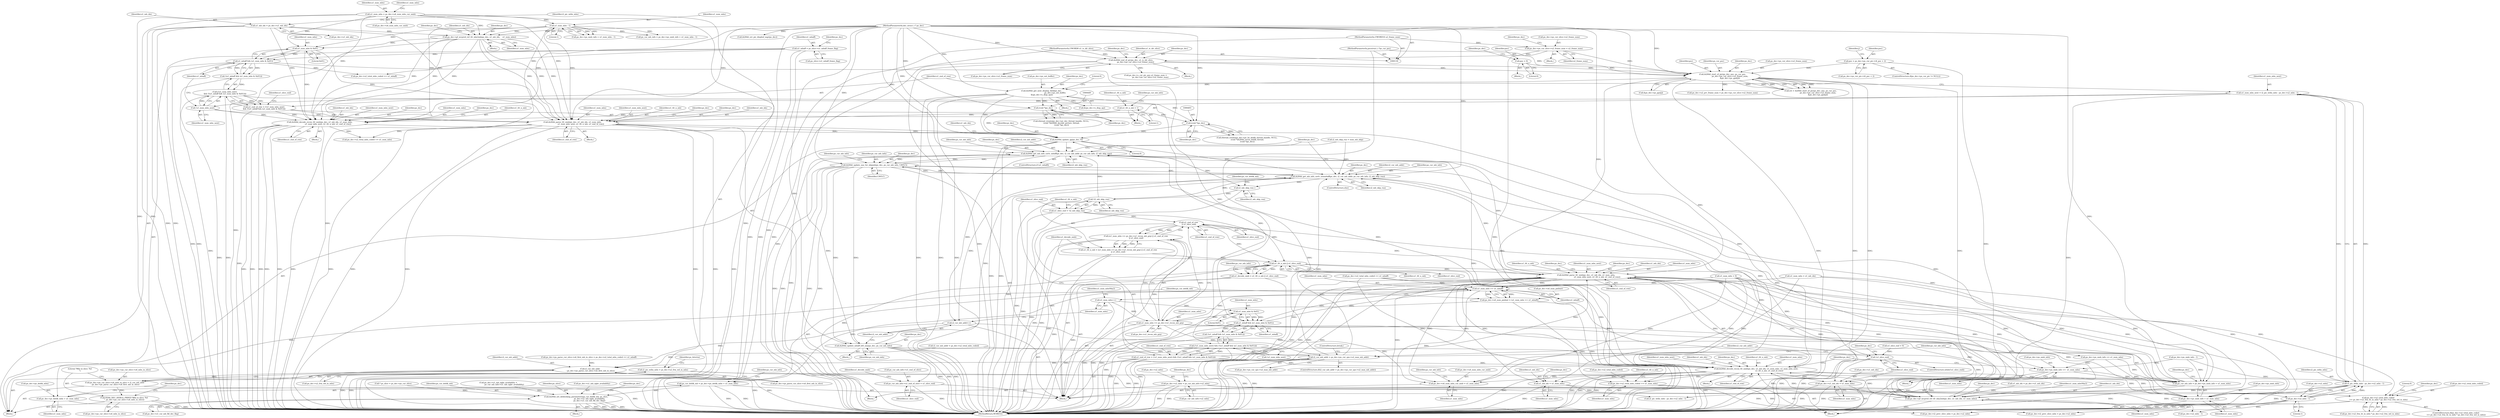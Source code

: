 digraph "0_Android_e629194c62a9a129ce378e08cb1059a8a53f1795_0@API" {
"1000966" [label="(Call,ih264d_update_qp(ps_dec, 0))"];
"1000681" [label="(Call,ih264d_decode_recon_tfr_nmb(ps_dec, u1_mb_idx, u1_num_mbs,\n                            u1_num_mbs_next, u1_tfr_n_mb, u1_end_of_row))"];
"1000620" [label="(Call,ps_dec->pf_mvpred_ref_tfr_nby2mb(ps_dec, u1_mb_idx,    u1_num_mbs))"];
"1000131" [label="(MethodParameterIn,dec_struct_t * ps_dec)"];
"1000142" [label="(Call,u1_mb_idx = ps_dec->u1_mb_idx)"];
"1000523" [label="(Call,u1_num_mbs = ps_dec->u4_num_mbs_cur_nmb)"];
"1000537" [label="(Call,u1_num_mbs - 1)"];
"1000648" [label="(Call,u1_num_mbs & 0x01)"];
"1000643" [label="(Call,!u1_num_mbs_next)"];
"1000631" [label="(Call,u1_num_mbs_next = i2_pic_wdin_mbs - ps_dec->u2_mbx - 1)"];
"1000633" [label="(Call,i2_pic_wdin_mbs - ps_dec->u2_mbx - 1)"];
"1000151" [label="(Call,i2_pic_wdin_mbs = ps_dec->u2_frm_wd_in_mbs)"];
"1000635" [label="(Call,ps_dec->u2_mbx - 1)"];
"1000574" [label="(Call,ps_dec->u2_mbx = ps_cur_mb_info->u2_mbx)"];
"1000654" [label="(Call,u1_tfr_n_mb = 1)"];
"1000640" [label="(Call,u1_end_of_row = (!u1_num_mbs_next)\n && (!(u1_mbaff && (u1_num_mbs & 0x01))))"];
"1000642" [label="(Call,(!u1_num_mbs_next)\n && (!(u1_mbaff && (u1_num_mbs & 0x01))))"];
"1000645" [label="(Call,!(u1_mbaff && (u1_num_mbs & 0x01)))"];
"1000646" [label="(Call,u1_mbaff && (u1_num_mbs & 0x01))"];
"1000190" [label="(Call,u1_mbaff = ps_slice->u1_mbaff_frame_flag)"];
"1000393" [label="(Call,ih264d_get_next_display_field(ps_dec,\n                                              ps_dec->ps_out_buffer,\n &(ps_dec->s_disp_op)))"];
"1000354" [label="(Call,ih264d_start_of_pic(ps_dec, poc, ps_cur_poc,\n                         ps_dec->ps_cur_slice->u2_frame_num,\n                         &ps_dec->ps_pps[j]))"];
"1000228" [label="(Call,ih264d_end_of_pic(ps_dec, u1_is_idr_slice,\n                ps_dec->ps_cur_slice->u2_frame_num))"];
"1000133" [label="(MethodParameterIn,UWORD8 u1_is_idr_slice)"];
"1000215" [label="(Call,ps_dec->ps_cur_slice->u2_frame_num = u2_frame_num)"];
"1000134" [label="(MethodParameterIn,UWORD16 u2_frame_num)"];
"1000251" [label="(Call,poc = 0)"];
"1000282" [label="(Call,poc = ps_dec->ps_cur_pic->i4_poc + 2)"];
"1000135" [label="(MethodParameterIn,pocstruct_t *ps_cur_poc)"];
"1000448" [label="(Call,(void *)ps_dec)"];
"1000492" [label="(Call,(void *)ps_dec)"];
"1000667" [label="(Call,ih264d_parse_tfr_nmb(ps_dec, u1_mb_idx, u1_num_mbs,\n                            u1_num_mbs_next, u1_tfr_n_mb, u1_end_of_row))"];
"1001064" [label="(Call,ih264d_get_mb_info_cavlc_mbaff(ps_dec, i2_cur_mb_addr, ps_cur_mb_info, i2_mb_skip_run))"];
"1001135" [label="(Call,ih264d_update_nnz_for_skipmb(ps_dec, ps_cur_mb_info, CAVLC))"];
"1001070" [label="(Call,ih264d_get_mb_info_cavlc_nonmbaff(ps_dec, i2_cur_mb_addr, ps_cur_mb_info, i2_mb_skip_run))"];
"1001151" [label="(Call,i2_mb_skip_run--)"];
"1001196" [label="(Call,!i2_mb_skip_run)"];
"1001194" [label="(Call,u1_slice_end = !i2_mb_skip_run)"];
"1001206" [label="(Call,u1_end_of_row\n || u1_slice_end)"];
"1001200" [label="(Call,(u1_num_mbs == ps_dec->u1_recon_mb_grp) || u1_end_of_row\n || u1_slice_end)"];
"1001198" [label="(Call,u1_tfr_n_mb = (u1_num_mbs == ps_dec->u1_recon_mb_grp) || u1_end_of_row\n || u1_slice_end)"];
"1001211" [label="(Call,u1_tfr_n_mb || u1_slice_end)"];
"1001003" [label="(Call,!u1_slice_end)"];
"1001209" [label="(Call,u1_decode_nmb = u1_tfr_n_mb || u1_slice_end)"];
"1001214" [label="(Call,ps_cur_mb_info->u1_end_of_slice = u1_slice_end)"];
"1001246" [label="(Call,ih264d_parse_tfr_nmb(ps_dec, u1_mb_idx, u1_num_mbs,\n                                     u1_num_mbs_next, u1_tfr_n_mb, u1_end_of_row))"];
"1001016" [label="(Call,ps_cur_mb_info = ps_dec->ps_nmb_info + u1_num_mbs)"];
"1001018" [label="(Call,ps_dec->ps_nmb_info + u1_num_mbs)"];
"1001023" [label="(Call,ps_dec->u4_num_mbs_cur_nmb = u1_num_mbs)"];
"1001037" [label="(Call,u1_num_mbs >> u1_mbaff)"];
"1001033" [label="(Call,ps_dec->u4_num_pmbair = (u1_num_mbs >> u1_mbaff))"];
"1001040" [label="(Call,ps_cur_deblk_mb = ps_dec->ps_deblk_mbn + u1_num_mbs)"];
"1001082" [label="(Call,ih264d_set_deblocking_parameters(ps_cur_deblk_mb, ps_slice,\n                                             ps_dec->u1_mb_ngbr_availablity,\n                                             ps_dec->u1_cur_mb_fld_dec_flag))"];
"1001042" [label="(Call,ps_dec->ps_deblk_mbn + u1_num_mbs)"];
"1001168" [label="(Call,u1_num_mbs++)"];
"1001191" [label="(Call,u1_num_mbs & 0x01)"];
"1001189" [label="(Call,u1_mbaff && (u1_num_mbs & 0x01))"];
"1001188" [label="(Call,!(u1_mbaff && (u1_num_mbs & 0x01)))"];
"1001185" [label="(Call,(!u1_num_mbs_next) && (!(u1_mbaff && (u1_num_mbs & 0x01))))"];
"1001183" [label="(Call,u1_end_of_row = (!u1_num_mbs_next) && (!(u1_mbaff && (u1_num_mbs & 0x01))))"];
"1001260" [label="(Call,ih264d_decode_recon_tfr_nmb(ps_dec, u1_mb_idx, u1_num_mbs, u1_num_mbs_next,\n                                            u1_tfr_n_mb, u1_end_of_row))"];
"1001267" [label="(Call,ps_dec->u2_total_mbs_coded += u1_num_mbs)"];
"1001339" [label="(Call,ps_dec->u2_total_mbs_coded\n >= ps_dec->u2_frm_ht_in_mbs * ps_dec->u2_frm_wd_in_mbs)"];
"1001277" [label="(Call,u1_mb_idx = u1_num_mbs)"];
"1001222" [label="(Call,ps_dec->pf_mvpred_ref_tfr_nby2mb(ps_dec, u1_mb_idx, u1_num_mbs))"];
"1001280" [label="(Call,ps_dec->u1_mb_idx = u1_num_mbs)"];
"1001201" [label="(Call,u1_num_mbs == ps_dec->u1_recon_mb_grp)"];
"1001253" [label="(Call,ps_dec->ps_nmb_info +=  u1_num_mbs)"];
"1001166" [label="(Call,i2_cur_mb_addr++)"];
"1001008" [label="(Call,i2_cur_mb_addr > ps_dec->ps_cur_sps->u2_max_mb_addr)"];
"1001296" [label="(Call,i2_cur_mb_addr\n - ps_dec->ps_parse_cur_slice->u4_first_mb_in_slice)"];
"1001290" [label="(Call,ps_dec->ps_cur_slice->u4_mbs_in_slice = i2_cur_mb_addr\n - ps_dec->ps_parse_cur_slice->u4_first_mb_in_slice)"];
"1001303" [label="(Call,H264_DEC_DEBUG_PRINT(\"Mbs in slice: %d\n\", ps_dec->ps_cur_slice->u4_mbs_in_slice))"];
"1001163" [label="(Call,ih264d_update_mbaff_left_nnz(ps_dec, ps_cur_mb_info))"];
"1000160" [label="(Identifier,ps_bitstrm)"];
"1001185" [label="(Call,(!u1_num_mbs_next) && (!(u1_mbaff && (u1_num_mbs & 0x01))))"];
"1001033" [label="(Call,ps_dec->u4_num_pmbair = (u1_num_mbs >> u1_mbaff))"];
"1000670" [label="(Identifier,u1_num_mbs)"];
"1001065" [label="(Identifier,ps_dec)"];
"1001200" [label="(Call,(u1_num_mbs == ps_dec->u1_recon_mb_grp) || u1_end_of_row\n || u1_slice_end)"];
"1001218" [label="(Identifier,u1_slice_end)"];
"1001184" [label="(Identifier,u1_end_of_row)"];
"1001190" [label="(Identifier,u1_mbaff)"];
"1001264" [label="(Identifier,u1_num_mbs_next)"];
"1000538" [label="(Identifier,u1_num_mbs)"];
"1000404" [label="(Literal,0)"];
"1001245" [label="(Block,)"];
"1000492" [label="(Call,(void *)ps_dec)"];
"1001003" [label="(Call,!u1_slice_end)"];
"1000684" [label="(Identifier,u1_num_mbs)"];
"1000448" [label="(Call,(void *)ps_dec)"];
"1001224" [label="(Identifier,u1_mb_idx)"];
"1001194" [label="(Call,u1_slice_end = !i2_mb_skip_run)"];
"1001186" [label="(Call,!u1_num_mbs_next)"];
"1001188" [label="(Call,!(u1_mbaff && (u1_num_mbs & 0x01)))"];
"1000690" [label="(Identifier,ps_dec)"];
"1001005" [label="(Block,)"];
"1001162" [label="(Block,)"];
"1001078" [label="(Identifier,ps_dec)"];
"1001049" [label="(Identifier,ps_cur_mb_info)"];
"1000642" [label="(Call,(!u1_num_mbs_next)\n && (!(u1_mbaff && (u1_num_mbs & 0x01))))"];
"1000999" [label="(Call,i2_mb_skip_run = num_mb_skip)"];
"1001151" [label="(Call,i2_mb_skip_run--)"];
"1001046" [label="(Identifier,u1_num_mbs)"];
"1000133" [label="(MethodParameterIn,UWORD8 u1_is_idr_slice)"];
"1001196" [label="(Call,!i2_mb_skip_run)"];
"1000216" [label="(Call,ps_dec->ps_cur_slice->u2_frame_num)"];
"1000968" [label="(Literal,0)"];
"1001254" [label="(Call,ps_dec->ps_nmb_info)"];
"1001016" [label="(Call,ps_cur_mb_info = ps_dec->ps_nmb_info + u1_num_mbs)"];
"1001296" [label="(Call,i2_cur_mb_addr\n - ps_dec->ps_parse_cur_slice->u4_first_mb_in_slice)"];
"1000688" [label="(Call,ps_dec->u2_total_mbs_coded += u1_num_mbs)"];
"1001203" [label="(Call,ps_dec->u1_recon_mb_grp)"];
"1001248" [label="(Identifier,u1_mb_idx)"];
"1001164" [label="(Identifier,ps_dec)"];
"1000727" [label="(Call,ps_dec->i2_prev_slice_mbx = ps_dec->u2_mbx)"];
"1000643" [label="(Call,!u1_num_mbs_next)"];
"1000522" [label="(Block,)"];
"1000967" [label="(Identifier,ps_dec)"];
"1000681" [label="(Call,ih264d_decode_recon_tfr_nmb(ps_dec, u1_mb_idx, u1_num_mbs,\n                            u1_num_mbs_next, u1_tfr_n_mb, u1_end_of_row))"];
"1000659" [label="(Identifier,ps_cur_mb_info)"];
"1000225" [label="(Identifier,ps_dec)"];
"1001249" [label="(Identifier,u1_num_mbs)"];
"1001271" [label="(Identifier,u1_num_mbs)"];
"1000214" [label="(Block,)"];
"1001088" [label="(Call,ps_dec->u1_cur_mb_fld_dec_flag)"];
"1001083" [label="(Identifier,ps_cur_deblk_mb)"];
"1000356" [label="(Identifier,poc)"];
"1000647" [label="(Identifier,u1_mbaff)"];
"1000354" [label="(Call,ih264d_start_of_pic(ps_dec, poc, ps_cur_poc,\n                         ps_dec->ps_cur_slice->u2_frame_num,\n                         &ps_dec->ps_pps[j]))"];
"1001155" [label="(Identifier,ps_cur_deblk_mb)"];
"1001338" [label="(ControlStructure,if(ps_dec->u2_total_mbs_coded\n >= ps_dec->u2_frm_ht_in_mbs * ps_dec->u2_frm_wd_in_mbs))"];
"1001357" [label="(Literal,0)"];
"1000575" [label="(Call,ps_dec->u2_mbx)"];
"1000392" [label="(Block,)"];
"1001008" [label="(Call,i2_cur_mb_addr > ps_dec->ps_cur_sps->u2_max_mb_addr)"];
"1001305" [label="(Call,ps_dec->ps_cur_slice->u4_mbs_in_slice)"];
"1000650" [label="(Literal,0x01)"];
"1000621" [label="(Identifier,ps_dec)"];
"1000206" [label="(Call,ih264d_err_pic_dispbuf_mgr(ps_dec))"];
"1001066" [label="(Identifier,i2_cur_mb_addr)"];
"1001166" [label="(Call,i2_cur_mb_addr++)"];
"1000581" [label="(Call,ps_dec->u1_mb_ngbr_availablity =\n                    ps_cur_mb_info->u1_mb_ngbr_availablity)"];
"1001142" [label="(Identifier,ps_cur_mb_info)"];
"1000640" [label="(Call,u1_end_of_row = (!u1_num_mbs_next)\n && (!(u1_mbaff && (u1_num_mbs & 0x01))))"];
"1000215" [label="(Call,ps_dec->ps_cur_slice->u2_frame_num = u2_frame_num)"];
"1001251" [label="(Identifier,u1_tfr_n_mb)"];
"1000994" [label="(Call,i2_cur_mb_addr = ps_dec->u2_total_mbs_coded)"];
"1000484" [label="(Call,ithread_create(ps_dec->pv_bs_deblk_thread_handle, NULL,\n (void *)ih264d_recon_deblk_thread,\n (void *)ps_dec))"];
"1000671" [label="(Identifier,u1_num_mbs_next)"];
"1000686" [label="(Identifier,u1_tfr_n_mb)"];
"1000363" [label="(Call,&ps_dec->ps_pps[j])"];
"1001030" [label="(Identifier,ps_cur_mb_info)"];
"1001010" [label="(Call,ps_dec->ps_cur_sps->u2_max_mb_addr)"];
"1001297" [label="(Identifier,i2_cur_mb_addr)"];
"1000654" [label="(Call,u1_tfr_n_mb = 1)"];
"1000539" [label="(Literal,1)"];
"1001137" [label="(Identifier,ps_cur_mb_info)"];
"1000231" [label="(Call,ps_dec->ps_cur_slice->u2_frame_num)"];
"1001023" [label="(Call,ps_dec->u4_num_mbs_cur_nmb = u1_num_mbs)"];
"1001222" [label="(Call,ps_dec->pf_mvpred_ref_tfr_nby2mb(ps_dec, u1_mb_idx, u1_num_mbs))"];
"1000644" [label="(Identifier,u1_num_mbs_next)"];
"1001176" [label="(Call,i2_pic_wdin_mbs - ps_dec->u2_mbx - 1)"];
"1000673" [label="(Identifier,u1_end_of_row)"];
"1001287" [label="(Identifier,ps_dec)"];
"1000236" [label="(Call,ps_dec->s_cur_pic_poc.u2_frame_num =\n                ps_dec->ps_cur_slice->u2_frame_num)"];
"1001220" [label="(Identifier,u1_decode_nmb)"];
"1001207" [label="(Identifier,u1_end_of_row)"];
"1001201" [label="(Call,u1_num_mbs == ps_dec->u1_recon_mb_grp)"];
"1000253" [label="(Literal,0)"];
"1001212" [label="(Identifier,u1_tfr_n_mb)"];
"1001215" [label="(Call,ps_cur_mb_info->u1_end_of_slice)"];
"1001260" [label="(Call,ih264d_decode_recon_tfr_nmb(ps_dec, u1_mb_idx, u1_num_mbs, u1_num_mbs_next,\n                                            u1_tfr_n_mb, u1_end_of_row))"];
"1001073" [label="(Identifier,ps_cur_mb_info)"];
"1000251" [label="(Call,poc = 0)"];
"1001223" [label="(Identifier,ps_dec)"];
"1000152" [label="(Identifier,i2_pic_wdin_mbs)"];
"1001152" [label="(Identifier,i2_mb_skip_run)"];
"1001246" [label="(Call,ih264d_parse_tfr_nmb(ps_dec, u1_mb_idx, u1_num_mbs,\n                                     u1_num_mbs_next, u1_tfr_n_mb, u1_end_of_row))"];
"1001019" [label="(Call,ps_dec->ps_nmb_info)"];
"1001169" [label="(Identifier,u1_num_mbs)"];
"1001208" [label="(Identifier,u1_slice_end)"];
"1000633" [label="(Call,i2_pic_wdin_mbs - ps_dec->u2_mbx - 1)"];
"1000190" [label="(Call,u1_mbaff = ps_slice->u1_mbaff_frame_flag)"];
"1001210" [label="(Identifier,u1_decode_nmb)"];
"1000494" [label="(Identifier,ps_dec)"];
"1001198" [label="(Call,u1_tfr_n_mb = (u1_num_mbs == ps_dec->u1_recon_mb_grp) || u1_end_of_row\n || u1_slice_end)"];
"1001043" [label="(Call,ps_dec->ps_deblk_mbn)"];
"1000283" [label="(Identifier,poc)"];
"1001015" [label="(ControlStructure,break;)"];
"1000672" [label="(Identifier,u1_tfr_n_mb)"];
"1001213" [label="(Identifier,u1_slice_end)"];
"1001339" [label="(Call,ps_dec->u2_total_mbs_coded\n >= ps_dec->u2_frm_ht_in_mbs * ps_dec->u2_frm_wd_in_mbs)"];
"1001255" [label="(Identifier,ps_dec)"];
"1001290" [label="(Call,ps_dec->ps_cur_slice->u4_mbs_in_slice = i2_cur_mb_addr\n - ps_dec->ps_parse_cur_slice->u4_first_mb_in_slice)"];
"1000284" [label="(Call,ps_dec->ps_cur_pic->i4_poc + 2)"];
"1000134" [label="(MethodParameterIn,UWORD16 u2_frame_num)"];
"1001206" [label="(Call,u1_end_of_row\n || u1_slice_end)"];
"1000623" [label="(Identifier,u1_num_mbs)"];
"1001041" [label="(Identifier,ps_cur_deblk_mb)"];
"1000201" [label="(Identifier,ps_dec)"];
"1000626" [label="(Identifier,ps_dec)"];
"1001221" [label="(Block,)"];
"1001084" [label="(Identifier,ps_slice)"];
"1001189" [label="(Call,u1_mbaff && (u1_num_mbs & 0x01))"];
"1001225" [label="(Identifier,u1_num_mbs)"];
"1000683" [label="(Identifier,u1_mb_idx)"];
"1000257" [label="(Identifier,ps_dec)"];
"1000868" [label="(Call,ps_dec->u2_prv_frame_num = ps_dec->ps_cur_slice->u2_frame_num)"];
"1001071" [label="(Identifier,ps_dec)"];
"1000641" [label="(Identifier,u1_end_of_row)"];
"1001062" [label="(ControlStructure,if (u1_mbaff))"];
"1000357" [label="(Identifier,ps_cur_poc)"];
"1000352" [label="(Call,ret = ih264d_start_of_pic(ps_dec, poc, ps_cur_poc,\n                         ps_dec->ps_cur_slice->u2_frame_num,\n                         &ps_dec->ps_pps[j]))"];
"1001138" [label="(Identifier,CAVLC)"];
"1000982" [label="(Call,u1_slice_end = 0)"];
"1001274" [label="(Call,u1_num_mbs = 0)"];
"1000239" [label="(Identifier,ps_dec)"];
"1000191" [label="(Identifier,u1_mbaff)"];
"1001018" [label="(Call,ps_dec->ps_nmb_info + u1_num_mbs)"];
"1001081" [label="(Block,)"];
"1001257" [label="(Identifier,u1_num_mbs)"];
"1001163" [label="(Call,ih264d_update_mbaff_left_nnz(ps_dec, ps_cur_mb_info))"];
"1001037" [label="(Call,u1_num_mbs >> u1_mbaff)"];
"1001259" [label="(Block,)"];
"1000620" [label="(Call,ps_dec->pf_mvpred_ref_tfr_nby2mb(ps_dec, u1_mb_idx,    u1_num_mbs))"];
"1001279" [label="(Identifier,u1_num_mbs)"];
"1001282" [label="(Identifier,ps_dec)"];
"1000230" [label="(Identifier,u1_is_idr_slice)"];
"1001082" [label="(Call,ih264d_set_deblocking_parameters(ps_cur_deblk_mb, ps_slice,\n                                             ps_dec->u1_mb_ngbr_availablity,\n                                             ps_dec->u1_cur_mb_fld_dec_flag))"];
"1001039" [label="(Identifier,u1_mbaff)"];
"1000652" [label="(Identifier,u1_slice_end)"];
"1001069" [label="(ControlStructure,else)"];
"1000192" [label="(Call,ps_slice->u1_mbaff_frame_flag)"];
"1000221" [label="(Identifier,u2_frame_num)"];
"1000276" [label="(ControlStructure,if(ps_dec->ps_cur_pic != NULL))"];
"1000685" [label="(Identifier,u1_num_mbs_next)"];
"1000151" [label="(Call,i2_pic_wdin_mbs = ps_dec->u2_frm_wd_in_mbs)"];
"1000395" [label="(Call,ps_dec->ps_out_buffer)"];
"1000667" [label="(Call,ih264d_parse_tfr_nmb(ps_dec, u1_mb_idx, u1_num_mbs,\n                            u1_num_mbs_next, u1_tfr_n_mb, u1_end_of_row))"];
"1000229" [label="(Identifier,ps_dec)"];
"1000676" [label="(Identifier,ps_dec)"];
"1000883" [label="(Call,ps_dec->u2_total_mbs_coded << u1_mbaff)"];
"1001040" [label="(Call,ps_cur_deblk_mb = ps_dec->ps_deblk_mbn + u1_num_mbs)"];
"1001250" [label="(Identifier,u1_num_mbs_next)"];
"1001298" [label="(Call,ps_dec->ps_parse_cur_slice->u4_first_mb_in_slice)"];
"1001195" [label="(Identifier,u1_slice_end)"];
"1000153" [label="(Call,ps_dec->u2_frm_wd_in_mbs)"];
"1000450" [label="(Identifier,ps_dec)"];
"1000131" [label="(MethodParameterIn,dec_struct_t * ps_dec)"];
"1000843" [label="(Call,ps_dec->u2_total_mbs_coded << u1_mbaff)"];
"1000525" [label="(Call,ps_dec->u4_num_mbs_cur_nmb)"];
"1000549" [label="(Call,ps_dec->ps_nmb_info - 1)"];
"1001038" [label="(Identifier,u1_num_mbs)"];
"1001034" [label="(Call,ps_dec->u4_num_pmbair)"];
"1001262" [label="(Identifier,u1_mb_idx)"];
"1000674" [label="(Call,ps_dec->ps_nmb_info += u1_num_mbs)"];
"1001261" [label="(Identifier,ps_dec)"];
"1000645" [label="(Call,!(u1_mbaff && (u1_num_mbs & 0x01)))"];
"1001068" [label="(Identifier,i2_mb_skip_run)"];
"1001277" [label="(Call,u1_mb_idx = u1_num_mbs)"];
"1001278" [label="(Identifier,u1_mb_idx)"];
"1001216" [label="(Identifier,ps_cur_mb_info)"];
"1001214" [label="(Call,ps_cur_mb_info->u1_end_of_slice = u1_slice_end)"];
"1001085" [label="(Call,ps_dec->u1_mb_ngbr_availablity)"];
"1001191" [label="(Call,u1_num_mbs & 0x01)"];
"1000646" [label="(Call,u1_mbaff && (u1_num_mbs & 0x01))"];
"1000666" [label="(Block,)"];
"1000533" [label="(Call,ps_dec->ps_nmb_info + u1_num_mbs - 1)"];
"1000655" [label="(Identifier,u1_tfr_n_mb)"];
"1001291" [label="(Call,ps_dec->ps_cur_slice->u4_mbs_in_slice)"];
"1001183" [label="(Call,u1_end_of_row = (!u1_num_mbs_next) && (!(u1_mbaff && (u1_num_mbs & 0x01))))"];
"1001007" [label="(ControlStructure,if(i2_cur_mb_addr > ps_dec->ps_cur_sps->u2_max_mb_addr))"];
"1000355" [label="(Identifier,ps_dec)"];
"1000143" [label="(Identifier,u1_mb_idx)"];
"1001197" [label="(Identifier,i2_mb_skip_run)"];
"1001247" [label="(Identifier,ps_dec)"];
"1001304" [label="(Literal,\"Mbs in slice: %d\n\")"];
"1000531" [label="(Call,ps_cur_mb_info = ps_dec->ps_nmb_info + u1_num_mbs - 1)"];
"1001284" [label="(Identifier,u1_num_mbs)"];
"1001024" [label="(Call,ps_dec->u4_num_mbs_cur_nmb)"];
"1000144" [label="(Call,ps_dec->u1_mb_idx)"];
"1000634" [label="(Identifier,i2_pic_wdin_mbs)"];
"1001202" [label="(Identifier,u1_num_mbs)"];
"1000574" [label="(Call,ps_dec->u2_mbx = ps_cur_mb_info->u2_mbx)"];
"1001093" [label="(Identifier,ps_dec)"];
"1001265" [label="(Identifier,u1_tfr_n_mb)"];
"1001064" [label="(Call,ih264d_get_mb_info_cavlc_mbaff(ps_dec, i2_cur_mb_addr, ps_cur_mb_info, i2_mb_skip_run))"];
"1000648" [label="(Call,u1_num_mbs & 0x01)"];
"1001004" [label="(Identifier,u1_slice_end)"];
"1000979" [label="(Call,u1_num_mbs = u1_mb_idx)"];
"1000622" [label="(Identifier,u1_mb_idx)"];
"1001312" [label="(Identifier,ps_dec)"];
"1000247" [label="(Block,)"];
"1001343" [label="(Call,ps_dec->u2_frm_ht_in_mbs * ps_dec->u2_frm_wd_in_mbs)"];
"1001324" [label="(Call,ps_dec->i2_prev_slice_mbx = ps_dec->u2_mbx)"];
"1001002" [label="(ControlStructure,while(!u1_slice_end))"];
"1000969" [label="(Call,u1_mb_idx = ps_dec->u1_mb_idx)"];
"1001074" [label="(Identifier,i2_mb_skip_run)"];
"1000578" [label="(Call,ps_cur_mb_info->u2_mbx)"];
"1001178" [label="(Call,ps_dec->u2_mbx - 1)"];
"1001009" [label="(Identifier,i2_cur_mb_addr)"];
"1001192" [label="(Identifier,u1_num_mbs)"];
"1001266" [label="(Identifier,u1_end_of_row)"];
"1001135" [label="(Call,ih264d_update_nnz_for_skipmb(ps_dec, ps_cur_mb_info, CAVLC))"];
"1001193" [label="(Literal,0x01)"];
"1000668" [label="(Identifier,ps_dec)"];
"1000639" [label="(Literal,1)"];
"1001027" [label="(Identifier,u1_num_mbs)"];
"1001167" [label="(Identifier,i2_cur_mb_addr)"];
"1000292" [label="(Identifier,j)"];
"1000631" [label="(Call,u1_num_mbs_next = i2_pic_wdin_mbs - ps_dec->u2_mbx - 1)"];
"1001042" [label="(Call,ps_dec->ps_deblk_mbn + u1_num_mbs)"];
"1001263" [label="(Identifier,u1_num_mbs)"];
"1000137" [label="(Block,)"];
"1000524" [label="(Identifier,u1_num_mbs)"];
"1000966" [label="(Call,ih264d_update_qp(ps_dec, 0))"];
"1000619" [label="(Block,)"];
"1000636" [label="(Call,ps_dec->u2_mbx)"];
"1001211" [label="(Call,u1_tfr_n_mb || u1_slice_end)"];
"1001171" [label="(Identifier,u1_num_mbsNby2)"];
"1001072" [label="(Identifier,i2_cur_mb_addr)"];
"1001268" [label="(Call,ps_dec->u2_total_mbs_coded)"];
"1001353" [label="(Identifier,ps_dec)"];
"1000523" [label="(Call,u1_num_mbs = ps_dec->u4_num_mbs_cur_nmb)"];
"1001281" [label="(Call,ps_dec->u1_mb_idx)"];
"1000877" [label="(Call,ps_dec->ps_parse_cur_slice->u4_first_mb_in_slice = ps_dec->u2_total_mbs_coded << u1_mbaff)"];
"1000282" [label="(Call,poc = ps_dec->ps_cur_pic->i4_poc + 2)"];
"1000687" [label="(Identifier,u1_end_of_row)"];
"1000656" [label="(Literal,1)"];
"1001340" [label="(Call,ps_dec->u2_total_mbs_coded)"];
"1000393" [label="(Call,ih264d_get_next_display_field(ps_dec,\n                                              ps_dec->ps_out_buffer,\n &(ps_dec->s_disp_op)))"];
"1000649" [label="(Identifier,u1_num_mbs)"];
"1001165" [label="(Identifier,ps_cur_mb_info)"];
"1001227" [label="(Identifier,u1_num_mbsNby2)"];
"1000394" [label="(Identifier,ps_dec)"];
"1001253" [label="(Call,ps_dec->ps_nmb_info +=  u1_num_mbs)"];
"1000228" [label="(Call,ih264d_end_of_pic(ps_dec, u1_is_idr_slice,\n                ps_dec->ps_cur_slice->u2_frame_num))"];
"1001303" [label="(Call,H264_DEC_DEBUG_PRINT(\"Mbs in slice: %d\n\", ps_dec->ps_cur_slice->u4_mbs_in_slice))"];
"1000142" [label="(Call,u1_mb_idx = ps_dec->u1_mb_idx)"];
"1000398" [label="(Call,&(ps_dec->s_disp_op))"];
"1001017" [label="(Identifier,ps_cur_mb_info)"];
"1000583" [label="(Identifier,ps_dec)"];
"1000632" [label="(Identifier,u1_num_mbs_next)"];
"1001273" [label="(Identifier,u1_tfr_n_mb)"];
"1000252" [label="(Identifier,poc)"];
"1000440" [label="(Call,ithread_create(ps_dec->pv_dec_thread_handle, NULL,\n (void *)ih264d_decode_picture_thread,\n (void *)ps_dec))"];
"1000682" [label="(Identifier,ps_dec)"];
"1000227" [label="(Block,)"];
"1000529" [label="(Identifier,u1_num_mbs)"];
"1000635" [label="(Call,ps_dec->u2_mbx - 1)"];
"1000970" [label="(Identifier,u1_mb_idx)"];
"1001252" [label="(Identifier,u1_end_of_row)"];
"1001280" [label="(Call,ps_dec->u1_mb_idx = u1_num_mbs)"];
"1000680" [label="(Block,)"];
"1001358" [label="(MethodReturn,WORD32)"];
"1000358" [label="(Call,ps_dec->ps_cur_slice->u2_frame_num)"];
"1001168" [label="(Call,u1_num_mbs++)"];
"1000669" [label="(Identifier,u1_mb_idx)"];
"1001025" [label="(Identifier,ps_dec)"];
"1000606" [label="(Block,)"];
"1001070" [label="(Call,ih264d_get_mb_info_cavlc_nonmbaff(ps_dec, i2_cur_mb_addr, ps_cur_mb_info, i2_mb_skip_run))"];
"1000135" [label="(MethodParameterIn,pocstruct_t *ps_cur_poc)"];
"1001067" [label="(Identifier,ps_cur_mb_info)"];
"1001199" [label="(Identifier,u1_tfr_n_mb)"];
"1000165" [label="(Call,* ps_slice = ps_dec->ps_cur_slice)"];
"1001269" [label="(Identifier,ps_dec)"];
"1001136" [label="(Identifier,ps_dec)"];
"1000537" [label="(Call,u1_num_mbs - 1)"];
"1001209" [label="(Call,u1_decode_nmb = u1_tfr_n_mb || u1_slice_end)"];
"1001267" [label="(Call,ps_dec->u2_total_mbs_coded += u1_num_mbs)"];
"1001022" [label="(Identifier,u1_num_mbs)"];
"1000966" -> "1000137"  [label="AST: "];
"1000966" -> "1000968"  [label="CFG: "];
"1000967" -> "1000966"  [label="AST: "];
"1000968" -> "1000966"  [label="AST: "];
"1000970" -> "1000966"  [label="CFG: "];
"1000966" -> "1001358"  [label="DDG: "];
"1000966" -> "1001358"  [label="DDG: "];
"1000681" -> "1000966"  [label="DDG: "];
"1000393" -> "1000966"  [label="DDG: "];
"1000448" -> "1000966"  [label="DDG: "];
"1000492" -> "1000966"  [label="DDG: "];
"1000667" -> "1000966"  [label="DDG: "];
"1000131" -> "1000966"  [label="DDG: "];
"1000966" -> "1001064"  [label="DDG: "];
"1000966" -> "1001070"  [label="DDG: "];
"1000681" -> "1000680"  [label="AST: "];
"1000681" -> "1000687"  [label="CFG: "];
"1000682" -> "1000681"  [label="AST: "];
"1000683" -> "1000681"  [label="AST: "];
"1000684" -> "1000681"  [label="AST: "];
"1000685" -> "1000681"  [label="AST: "];
"1000686" -> "1000681"  [label="AST: "];
"1000687" -> "1000681"  [label="AST: "];
"1000690" -> "1000681"  [label="CFG: "];
"1000681" -> "1001358"  [label="DDG: "];
"1000681" -> "1001358"  [label="DDG: "];
"1000681" -> "1001358"  [label="DDG: "];
"1000681" -> "1001358"  [label="DDG: "];
"1000681" -> "1001358"  [label="DDG: "];
"1000681" -> "1001358"  [label="DDG: "];
"1000620" -> "1000681"  [label="DDG: "];
"1000620" -> "1000681"  [label="DDG: "];
"1000620" -> "1000681"  [label="DDG: "];
"1000131" -> "1000681"  [label="DDG: "];
"1000142" -> "1000681"  [label="DDG: "];
"1000523" -> "1000681"  [label="DDG: "];
"1000648" -> "1000681"  [label="DDG: "];
"1000537" -> "1000681"  [label="DDG: "];
"1000643" -> "1000681"  [label="DDG: "];
"1000654" -> "1000681"  [label="DDG: "];
"1000640" -> "1000681"  [label="DDG: "];
"1000681" -> "1000688"  [label="DDG: "];
"1000620" -> "1000619"  [label="AST: "];
"1000620" -> "1000623"  [label="CFG: "];
"1000621" -> "1000620"  [label="AST: "];
"1000622" -> "1000620"  [label="AST: "];
"1000623" -> "1000620"  [label="AST: "];
"1000626" -> "1000620"  [label="CFG: "];
"1000620" -> "1001358"  [label="DDG: "];
"1000131" -> "1000620"  [label="DDG: "];
"1000142" -> "1000620"  [label="DDG: "];
"1000523" -> "1000620"  [label="DDG: "];
"1000537" -> "1000620"  [label="DDG: "];
"1000620" -> "1000648"  [label="DDG: "];
"1000620" -> "1000667"  [label="DDG: "];
"1000620" -> "1000667"  [label="DDG: "];
"1000620" -> "1000667"  [label="DDG: "];
"1000131" -> "1000130"  [label="AST: "];
"1000131" -> "1001358"  [label="DDG: "];
"1000131" -> "1000206"  [label="DDG: "];
"1000131" -> "1000228"  [label="DDG: "];
"1000131" -> "1000354"  [label="DDG: "];
"1000131" -> "1000393"  [label="DDG: "];
"1000131" -> "1000448"  [label="DDG: "];
"1000131" -> "1000492"  [label="DDG: "];
"1000131" -> "1000667"  [label="DDG: "];
"1000131" -> "1001064"  [label="DDG: "];
"1000131" -> "1001070"  [label="DDG: "];
"1000131" -> "1001135"  [label="DDG: "];
"1000131" -> "1001163"  [label="DDG: "];
"1000131" -> "1001222"  [label="DDG: "];
"1000131" -> "1001246"  [label="DDG: "];
"1000131" -> "1001260"  [label="DDG: "];
"1000142" -> "1000137"  [label="AST: "];
"1000142" -> "1000144"  [label="CFG: "];
"1000143" -> "1000142"  [label="AST: "];
"1000144" -> "1000142"  [label="AST: "];
"1000152" -> "1000142"  [label="CFG: "];
"1000142" -> "1001358"  [label="DDG: "];
"1000142" -> "1001358"  [label="DDG: "];
"1000142" -> "1000667"  [label="DDG: "];
"1000523" -> "1000522"  [label="AST: "];
"1000523" -> "1000525"  [label="CFG: "];
"1000524" -> "1000523"  [label="AST: "];
"1000525" -> "1000523"  [label="AST: "];
"1000529" -> "1000523"  [label="CFG: "];
"1000523" -> "1001358"  [label="DDG: "];
"1000523" -> "1001358"  [label="DDG: "];
"1000523" -> "1000537"  [label="DDG: "];
"1000523" -> "1000648"  [label="DDG: "];
"1000523" -> "1000667"  [label="DDG: "];
"1000537" -> "1000533"  [label="AST: "];
"1000537" -> "1000539"  [label="CFG: "];
"1000538" -> "1000537"  [label="AST: "];
"1000539" -> "1000537"  [label="AST: "];
"1000533" -> "1000537"  [label="CFG: "];
"1000537" -> "1001358"  [label="DDG: "];
"1000537" -> "1000531"  [label="DDG: "];
"1000537" -> "1000531"  [label="DDG: "];
"1000537" -> "1000533"  [label="DDG: "];
"1000537" -> "1000533"  [label="DDG: "];
"1000537" -> "1000648"  [label="DDG: "];
"1000537" -> "1000667"  [label="DDG: "];
"1000648" -> "1000646"  [label="AST: "];
"1000648" -> "1000650"  [label="CFG: "];
"1000649" -> "1000648"  [label="AST: "];
"1000650" -> "1000648"  [label="AST: "];
"1000646" -> "1000648"  [label="CFG: "];
"1000648" -> "1000646"  [label="DDG: "];
"1000648" -> "1000646"  [label="DDG: "];
"1000648" -> "1000667"  [label="DDG: "];
"1000643" -> "1000642"  [label="AST: "];
"1000643" -> "1000644"  [label="CFG: "];
"1000644" -> "1000643"  [label="AST: "];
"1000647" -> "1000643"  [label="CFG: "];
"1000642" -> "1000643"  [label="CFG: "];
"1000643" -> "1000642"  [label="DDG: "];
"1000631" -> "1000643"  [label="DDG: "];
"1000643" -> "1000667"  [label="DDG: "];
"1000631" -> "1000606"  [label="AST: "];
"1000631" -> "1000633"  [label="CFG: "];
"1000632" -> "1000631"  [label="AST: "];
"1000633" -> "1000631"  [label="AST: "];
"1000641" -> "1000631"  [label="CFG: "];
"1000631" -> "1001358"  [label="DDG: "];
"1000633" -> "1000631"  [label="DDG: "];
"1000633" -> "1000631"  [label="DDG: "];
"1000633" -> "1000635"  [label="CFG: "];
"1000634" -> "1000633"  [label="AST: "];
"1000635" -> "1000633"  [label="AST: "];
"1000633" -> "1001358"  [label="DDG: "];
"1000633" -> "1001358"  [label="DDG: "];
"1000151" -> "1000633"  [label="DDG: "];
"1000635" -> "1000633"  [label="DDG: "];
"1000635" -> "1000633"  [label="DDG: "];
"1000633" -> "1001176"  [label="DDG: "];
"1000151" -> "1000137"  [label="AST: "];
"1000151" -> "1000153"  [label="CFG: "];
"1000152" -> "1000151"  [label="AST: "];
"1000153" -> "1000151"  [label="AST: "];
"1000160" -> "1000151"  [label="CFG: "];
"1000151" -> "1001358"  [label="DDG: "];
"1000151" -> "1001358"  [label="DDG: "];
"1000151" -> "1001176"  [label="DDG: "];
"1000635" -> "1000639"  [label="CFG: "];
"1000636" -> "1000635"  [label="AST: "];
"1000639" -> "1000635"  [label="AST: "];
"1000635" -> "1001358"  [label="DDG: "];
"1000574" -> "1000635"  [label="DDG: "];
"1000635" -> "1000727"  [label="DDG: "];
"1000635" -> "1001178"  [label="DDG: "];
"1000635" -> "1001324"  [label="DDG: "];
"1000574" -> "1000522"  [label="AST: "];
"1000574" -> "1000578"  [label="CFG: "];
"1000575" -> "1000574"  [label="AST: "];
"1000578" -> "1000574"  [label="AST: "];
"1000583" -> "1000574"  [label="CFG: "];
"1000574" -> "1001358"  [label="DDG: "];
"1000574" -> "1001358"  [label="DDG: "];
"1000574" -> "1000727"  [label="DDG: "];
"1000574" -> "1001178"  [label="DDG: "];
"1000574" -> "1001324"  [label="DDG: "];
"1000654" -> "1000606"  [label="AST: "];
"1000654" -> "1000656"  [label="CFG: "];
"1000655" -> "1000654"  [label="AST: "];
"1000656" -> "1000654"  [label="AST: "];
"1000659" -> "1000654"  [label="CFG: "];
"1000654" -> "1000667"  [label="DDG: "];
"1000640" -> "1000606"  [label="AST: "];
"1000640" -> "1000642"  [label="CFG: "];
"1000641" -> "1000640"  [label="AST: "];
"1000642" -> "1000640"  [label="AST: "];
"1000652" -> "1000640"  [label="CFG: "];
"1000640" -> "1001358"  [label="DDG: "];
"1000642" -> "1000640"  [label="DDG: "];
"1000642" -> "1000640"  [label="DDG: "];
"1000640" -> "1000667"  [label="DDG: "];
"1000642" -> "1000645"  [label="CFG: "];
"1000645" -> "1000642"  [label="AST: "];
"1000642" -> "1001358"  [label="DDG: "];
"1000642" -> "1001358"  [label="DDG: "];
"1000645" -> "1000642"  [label="DDG: "];
"1000642" -> "1001185"  [label="DDG: "];
"1000645" -> "1000646"  [label="CFG: "];
"1000646" -> "1000645"  [label="AST: "];
"1000645" -> "1001358"  [label="DDG: "];
"1000646" -> "1000645"  [label="DDG: "];
"1000646" -> "1000645"  [label="DDG: "];
"1000646" -> "1000647"  [label="CFG: "];
"1000647" -> "1000646"  [label="AST: "];
"1000646" -> "1001358"  [label="DDG: "];
"1000646" -> "1001358"  [label="DDG: "];
"1000190" -> "1000646"  [label="DDG: "];
"1000646" -> "1000843"  [label="DDG: "];
"1000646" -> "1001189"  [label="DDG: "];
"1000190" -> "1000137"  [label="AST: "];
"1000190" -> "1000192"  [label="CFG: "];
"1000191" -> "1000190"  [label="AST: "];
"1000192" -> "1000190"  [label="AST: "];
"1000201" -> "1000190"  [label="CFG: "];
"1000190" -> "1001358"  [label="DDG: "];
"1000190" -> "1001358"  [label="DDG: "];
"1000190" -> "1000843"  [label="DDG: "];
"1000393" -> "1000392"  [label="AST: "];
"1000393" -> "1000398"  [label="CFG: "];
"1000394" -> "1000393"  [label="AST: "];
"1000395" -> "1000393"  [label="AST: "];
"1000398" -> "1000393"  [label="AST: "];
"1000404" -> "1000393"  [label="CFG: "];
"1000393" -> "1001358"  [label="DDG: "];
"1000393" -> "1001358"  [label="DDG: "];
"1000393" -> "1001358"  [label="DDG: "];
"1000354" -> "1000393"  [label="DDG: "];
"1000393" -> "1000448"  [label="DDG: "];
"1000393" -> "1000492"  [label="DDG: "];
"1000354" -> "1000352"  [label="AST: "];
"1000354" -> "1000363"  [label="CFG: "];
"1000355" -> "1000354"  [label="AST: "];
"1000356" -> "1000354"  [label="AST: "];
"1000357" -> "1000354"  [label="AST: "];
"1000358" -> "1000354"  [label="AST: "];
"1000363" -> "1000354"  [label="AST: "];
"1000352" -> "1000354"  [label="CFG: "];
"1000354" -> "1001358"  [label="DDG: "];
"1000354" -> "1001358"  [label="DDG: "];
"1000354" -> "1001358"  [label="DDG: "];
"1000354" -> "1001358"  [label="DDG: "];
"1000354" -> "1001358"  [label="DDG: "];
"1000354" -> "1000352"  [label="DDG: "];
"1000354" -> "1000352"  [label="DDG: "];
"1000354" -> "1000352"  [label="DDG: "];
"1000354" -> "1000352"  [label="DDG: "];
"1000354" -> "1000352"  [label="DDG: "];
"1000228" -> "1000354"  [label="DDG: "];
"1000228" -> "1000354"  [label="DDG: "];
"1000251" -> "1000354"  [label="DDG: "];
"1000282" -> "1000354"  [label="DDG: "];
"1000135" -> "1000354"  [label="DDG: "];
"1000215" -> "1000354"  [label="DDG: "];
"1000354" -> "1000868"  [label="DDG: "];
"1000228" -> "1000227"  [label="AST: "];
"1000228" -> "1000231"  [label="CFG: "];
"1000229" -> "1000228"  [label="AST: "];
"1000230" -> "1000228"  [label="AST: "];
"1000231" -> "1000228"  [label="AST: "];
"1000239" -> "1000228"  [label="CFG: "];
"1000228" -> "1001358"  [label="DDG: "];
"1000228" -> "1001358"  [label="DDG: "];
"1000133" -> "1000228"  [label="DDG: "];
"1000215" -> "1000228"  [label="DDG: "];
"1000228" -> "1000236"  [label="DDG: "];
"1000133" -> "1000130"  [label="AST: "];
"1000133" -> "1001358"  [label="DDG: "];
"1000215" -> "1000214"  [label="AST: "];
"1000215" -> "1000221"  [label="CFG: "];
"1000216" -> "1000215"  [label="AST: "];
"1000221" -> "1000215"  [label="AST: "];
"1000225" -> "1000215"  [label="CFG: "];
"1000215" -> "1001358"  [label="DDG: "];
"1000134" -> "1000215"  [label="DDG: "];
"1000134" -> "1000130"  [label="AST: "];
"1000134" -> "1001358"  [label="DDG: "];
"1000251" -> "1000247"  [label="AST: "];
"1000251" -> "1000253"  [label="CFG: "];
"1000252" -> "1000251"  [label="AST: "];
"1000253" -> "1000251"  [label="AST: "];
"1000257" -> "1000251"  [label="CFG: "];
"1000282" -> "1000276"  [label="AST: "];
"1000282" -> "1000284"  [label="CFG: "];
"1000283" -> "1000282"  [label="AST: "];
"1000284" -> "1000282"  [label="AST: "];
"1000292" -> "1000282"  [label="CFG: "];
"1000282" -> "1001358"  [label="DDG: "];
"1000135" -> "1000130"  [label="AST: "];
"1000135" -> "1001358"  [label="DDG: "];
"1000448" -> "1000440"  [label="AST: "];
"1000448" -> "1000450"  [label="CFG: "];
"1000449" -> "1000448"  [label="AST: "];
"1000450" -> "1000448"  [label="AST: "];
"1000440" -> "1000448"  [label="CFG: "];
"1000448" -> "1000440"  [label="DDG: "];
"1000448" -> "1000492"  [label="DDG: "];
"1000492" -> "1000484"  [label="AST: "];
"1000492" -> "1000494"  [label="CFG: "];
"1000493" -> "1000492"  [label="AST: "];
"1000494" -> "1000492"  [label="AST: "];
"1000484" -> "1000492"  [label="CFG: "];
"1000492" -> "1000484"  [label="DDG: "];
"1000667" -> "1000666"  [label="AST: "];
"1000667" -> "1000673"  [label="CFG: "];
"1000668" -> "1000667"  [label="AST: "];
"1000669" -> "1000667"  [label="AST: "];
"1000670" -> "1000667"  [label="AST: "];
"1000671" -> "1000667"  [label="AST: "];
"1000672" -> "1000667"  [label="AST: "];
"1000673" -> "1000667"  [label="AST: "];
"1000676" -> "1000667"  [label="CFG: "];
"1000667" -> "1001358"  [label="DDG: "];
"1000667" -> "1001358"  [label="DDG: "];
"1000667" -> "1001358"  [label="DDG: "];
"1000667" -> "1001358"  [label="DDG: "];
"1000667" -> "1001358"  [label="DDG: "];
"1000667" -> "1001358"  [label="DDG: "];
"1000667" -> "1000674"  [label="DDG: "];
"1000667" -> "1000688"  [label="DDG: "];
"1001064" -> "1001062"  [label="AST: "];
"1001064" -> "1001068"  [label="CFG: "];
"1001065" -> "1001064"  [label="AST: "];
"1001066" -> "1001064"  [label="AST: "];
"1001067" -> "1001064"  [label="AST: "];
"1001068" -> "1001064"  [label="AST: "];
"1001078" -> "1001064"  [label="CFG: "];
"1001064" -> "1001358"  [label="DDG: "];
"1001246" -> "1001064"  [label="DDG: "];
"1001163" -> "1001064"  [label="DDG: "];
"1001135" -> "1001064"  [label="DDG: "];
"1001260" -> "1001064"  [label="DDG: "];
"1001008" -> "1001064"  [label="DDG: "];
"1001016" -> "1001064"  [label="DDG: "];
"1001196" -> "1001064"  [label="DDG: "];
"1000999" -> "1001064"  [label="DDG: "];
"1001064" -> "1001135"  [label="DDG: "];
"1001064" -> "1001135"  [label="DDG: "];
"1001064" -> "1001151"  [label="DDG: "];
"1001064" -> "1001166"  [label="DDG: "];
"1001135" -> "1001005"  [label="AST: "];
"1001135" -> "1001138"  [label="CFG: "];
"1001136" -> "1001135"  [label="AST: "];
"1001137" -> "1001135"  [label="AST: "];
"1001138" -> "1001135"  [label="AST: "];
"1001142" -> "1001135"  [label="CFG: "];
"1001135" -> "1001358"  [label="DDG: "];
"1001135" -> "1001358"  [label="DDG: "];
"1001135" -> "1001358"  [label="DDG: "];
"1001135" -> "1001358"  [label="DDG: "];
"1001135" -> "1001070"  [label="DDG: "];
"1001070" -> "1001135"  [label="DDG: "];
"1001070" -> "1001135"  [label="DDG: "];
"1001135" -> "1001163"  [label="DDG: "];
"1001135" -> "1001163"  [label="DDG: "];
"1001135" -> "1001222"  [label="DDG: "];
"1001070" -> "1001069"  [label="AST: "];
"1001070" -> "1001074"  [label="CFG: "];
"1001071" -> "1001070"  [label="AST: "];
"1001072" -> "1001070"  [label="AST: "];
"1001073" -> "1001070"  [label="AST: "];
"1001074" -> "1001070"  [label="AST: "];
"1001078" -> "1001070"  [label="CFG: "];
"1001070" -> "1001358"  [label="DDG: "];
"1001246" -> "1001070"  [label="DDG: "];
"1001163" -> "1001070"  [label="DDG: "];
"1001260" -> "1001070"  [label="DDG: "];
"1001008" -> "1001070"  [label="DDG: "];
"1001016" -> "1001070"  [label="DDG: "];
"1001196" -> "1001070"  [label="DDG: "];
"1000999" -> "1001070"  [label="DDG: "];
"1001070" -> "1001151"  [label="DDG: "];
"1001070" -> "1001166"  [label="DDG: "];
"1001151" -> "1001005"  [label="AST: "];
"1001151" -> "1001152"  [label="CFG: "];
"1001152" -> "1001151"  [label="AST: "];
"1001155" -> "1001151"  [label="CFG: "];
"1001151" -> "1001196"  [label="DDG: "];
"1001196" -> "1001194"  [label="AST: "];
"1001196" -> "1001197"  [label="CFG: "];
"1001197" -> "1001196"  [label="AST: "];
"1001194" -> "1001196"  [label="CFG: "];
"1001196" -> "1001358"  [label="DDG: "];
"1001196" -> "1001194"  [label="DDG: "];
"1001194" -> "1001005"  [label="AST: "];
"1001195" -> "1001194"  [label="AST: "];
"1001199" -> "1001194"  [label="CFG: "];
"1001194" -> "1001358"  [label="DDG: "];
"1001194" -> "1001206"  [label="DDG: "];
"1001194" -> "1001211"  [label="DDG: "];
"1001206" -> "1001200"  [label="AST: "];
"1001206" -> "1001207"  [label="CFG: "];
"1001206" -> "1001208"  [label="CFG: "];
"1001207" -> "1001206"  [label="AST: "];
"1001208" -> "1001206"  [label="AST: "];
"1001200" -> "1001206"  [label="CFG: "];
"1001206" -> "1001358"  [label="DDG: "];
"1001206" -> "1001200"  [label="DDG: "];
"1001206" -> "1001200"  [label="DDG: "];
"1001183" -> "1001206"  [label="DDG: "];
"1001206" -> "1001211"  [label="DDG: "];
"1001206" -> "1001246"  [label="DDG: "];
"1001206" -> "1001260"  [label="DDG: "];
"1001200" -> "1001198"  [label="AST: "];
"1001200" -> "1001201"  [label="CFG: "];
"1001201" -> "1001200"  [label="AST: "];
"1001198" -> "1001200"  [label="CFG: "];
"1001200" -> "1001358"  [label="DDG: "];
"1001200" -> "1001358"  [label="DDG: "];
"1001200" -> "1001198"  [label="DDG: "];
"1001200" -> "1001198"  [label="DDG: "];
"1001201" -> "1001200"  [label="DDG: "];
"1001201" -> "1001200"  [label="DDG: "];
"1001198" -> "1001005"  [label="AST: "];
"1001199" -> "1001198"  [label="AST: "];
"1001210" -> "1001198"  [label="CFG: "];
"1001198" -> "1001358"  [label="DDG: "];
"1001198" -> "1001211"  [label="DDG: "];
"1001211" -> "1001209"  [label="AST: "];
"1001211" -> "1001212"  [label="CFG: "];
"1001211" -> "1001213"  [label="CFG: "];
"1001212" -> "1001211"  [label="AST: "];
"1001213" -> "1001211"  [label="AST: "];
"1001209" -> "1001211"  [label="CFG: "];
"1001211" -> "1001358"  [label="DDG: "];
"1001211" -> "1001003"  [label="DDG: "];
"1001211" -> "1001209"  [label="DDG: "];
"1001211" -> "1001209"  [label="DDG: "];
"1001211" -> "1001214"  [label="DDG: "];
"1001211" -> "1001246"  [label="DDG: "];
"1001211" -> "1001260"  [label="DDG: "];
"1001003" -> "1001002"  [label="AST: "];
"1001003" -> "1001004"  [label="CFG: "];
"1001004" -> "1001003"  [label="AST: "];
"1001009" -> "1001003"  [label="CFG: "];
"1001287" -> "1001003"  [label="CFG: "];
"1001003" -> "1001358"  [label="DDG: "];
"1001003" -> "1001358"  [label="DDG: "];
"1000982" -> "1001003"  [label="DDG: "];
"1001209" -> "1001005"  [label="AST: "];
"1001210" -> "1001209"  [label="AST: "];
"1001216" -> "1001209"  [label="CFG: "];
"1001209" -> "1001358"  [label="DDG: "];
"1001209" -> "1001358"  [label="DDG: "];
"1001214" -> "1001005"  [label="AST: "];
"1001214" -> "1001218"  [label="CFG: "];
"1001215" -> "1001214"  [label="AST: "];
"1001218" -> "1001214"  [label="AST: "];
"1001220" -> "1001214"  [label="CFG: "];
"1001214" -> "1001358"  [label="DDG: "];
"1001246" -> "1001245"  [label="AST: "];
"1001246" -> "1001252"  [label="CFG: "];
"1001247" -> "1001246"  [label="AST: "];
"1001248" -> "1001246"  [label="AST: "];
"1001249" -> "1001246"  [label="AST: "];
"1001250" -> "1001246"  [label="AST: "];
"1001251" -> "1001246"  [label="AST: "];
"1001252" -> "1001246"  [label="AST: "];
"1001255" -> "1001246"  [label="CFG: "];
"1001246" -> "1001358"  [label="DDG: "];
"1001246" -> "1001358"  [label="DDG: "];
"1001246" -> "1001358"  [label="DDG: "];
"1001246" -> "1001358"  [label="DDG: "];
"1001246" -> "1001358"  [label="DDG: "];
"1001246" -> "1001016"  [label="DDG: "];
"1001246" -> "1001018"  [label="DDG: "];
"1001246" -> "1001023"  [label="DDG: "];
"1001246" -> "1001037"  [label="DDG: "];
"1001222" -> "1001246"  [label="DDG: "];
"1001222" -> "1001246"  [label="DDG: "];
"1001222" -> "1001246"  [label="DDG: "];
"1001186" -> "1001246"  [label="DDG: "];
"1001183" -> "1001246"  [label="DDG: "];
"1001246" -> "1001253"  [label="DDG: "];
"1001246" -> "1001267"  [label="DDG: "];
"1001246" -> "1001277"  [label="DDG: "];
"1001246" -> "1001280"  [label="DDG: "];
"1001016" -> "1001005"  [label="AST: "];
"1001016" -> "1001018"  [label="CFG: "];
"1001017" -> "1001016"  [label="AST: "];
"1001018" -> "1001016"  [label="AST: "];
"1001025" -> "1001016"  [label="CFG: "];
"1001016" -> "1001358"  [label="DDG: "];
"1000549" -> "1001016"  [label="DDG: "];
"1001253" -> "1001016"  [label="DDG: "];
"1000674" -> "1001016"  [label="DDG: "];
"1001201" -> "1001016"  [label="DDG: "];
"1000979" -> "1001016"  [label="DDG: "];
"1001274" -> "1001016"  [label="DDG: "];
"1001260" -> "1001016"  [label="DDG: "];
"1001018" -> "1001022"  [label="CFG: "];
"1001019" -> "1001018"  [label="AST: "];
"1001022" -> "1001018"  [label="AST: "];
"1001018" -> "1001358"  [label="DDG: "];
"1000549" -> "1001018"  [label="DDG: "];
"1001253" -> "1001018"  [label="DDG: "];
"1000674" -> "1001018"  [label="DDG: "];
"1001201" -> "1001018"  [label="DDG: "];
"1000979" -> "1001018"  [label="DDG: "];
"1001274" -> "1001018"  [label="DDG: "];
"1001260" -> "1001018"  [label="DDG: "];
"1001023" -> "1001005"  [label="AST: "];
"1001023" -> "1001027"  [label="CFG: "];
"1001024" -> "1001023"  [label="AST: "];
"1001027" -> "1001023"  [label="AST: "];
"1001030" -> "1001023"  [label="CFG: "];
"1001201" -> "1001023"  [label="DDG: "];
"1000979" -> "1001023"  [label="DDG: "];
"1001274" -> "1001023"  [label="DDG: "];
"1001260" -> "1001023"  [label="DDG: "];
"1001037" -> "1001033"  [label="AST: "];
"1001037" -> "1001039"  [label="CFG: "];
"1001038" -> "1001037"  [label="AST: "];
"1001039" -> "1001037"  [label="AST: "];
"1001033" -> "1001037"  [label="CFG: "];
"1001037" -> "1001358"  [label="DDG: "];
"1001037" -> "1001033"  [label="DDG: "];
"1001037" -> "1001033"  [label="DDG: "];
"1001201" -> "1001037"  [label="DDG: "];
"1000979" -> "1001037"  [label="DDG: "];
"1001274" -> "1001037"  [label="DDG: "];
"1001260" -> "1001037"  [label="DDG: "];
"1001189" -> "1001037"  [label="DDG: "];
"1000883" -> "1001037"  [label="DDG: "];
"1001037" -> "1001040"  [label="DDG: "];
"1001037" -> "1001042"  [label="DDG: "];
"1001037" -> "1001168"  [label="DDG: "];
"1001037" -> "1001189"  [label="DDG: "];
"1001033" -> "1001005"  [label="AST: "];
"1001034" -> "1001033"  [label="AST: "];
"1001041" -> "1001033"  [label="CFG: "];
"1001033" -> "1001358"  [label="DDG: "];
"1001033" -> "1001358"  [label="DDG: "];
"1001040" -> "1001005"  [label="AST: "];
"1001040" -> "1001042"  [label="CFG: "];
"1001041" -> "1001040"  [label="AST: "];
"1001042" -> "1001040"  [label="AST: "];
"1001049" -> "1001040"  [label="CFG: "];
"1001040" -> "1001358"  [label="DDG: "];
"1001040" -> "1001358"  [label="DDG: "];
"1001040" -> "1001082"  [label="DDG: "];
"1001082" -> "1001081"  [label="AST: "];
"1001082" -> "1001088"  [label="CFG: "];
"1001083" -> "1001082"  [label="AST: "];
"1001084" -> "1001082"  [label="AST: "];
"1001085" -> "1001082"  [label="AST: "];
"1001088" -> "1001082"  [label="AST: "];
"1001093" -> "1001082"  [label="CFG: "];
"1001082" -> "1001358"  [label="DDG: "];
"1001082" -> "1001358"  [label="DDG: "];
"1001082" -> "1001358"  [label="DDG: "];
"1001082" -> "1001358"  [label="DDG: "];
"1001082" -> "1001358"  [label="DDG: "];
"1000165" -> "1001082"  [label="DDG: "];
"1000581" -> "1001082"  [label="DDG: "];
"1001042" -> "1001046"  [label="CFG: "];
"1001043" -> "1001042"  [label="AST: "];
"1001046" -> "1001042"  [label="AST: "];
"1001042" -> "1001358"  [label="DDG: "];
"1001168" -> "1001005"  [label="AST: "];
"1001168" -> "1001169"  [label="CFG: "];
"1001169" -> "1001168"  [label="AST: "];
"1001171" -> "1001168"  [label="CFG: "];
"1001168" -> "1001191"  [label="DDG: "];
"1001168" -> "1001201"  [label="DDG: "];
"1001191" -> "1001189"  [label="AST: "];
"1001191" -> "1001193"  [label="CFG: "];
"1001192" -> "1001191"  [label="AST: "];
"1001193" -> "1001191"  [label="AST: "];
"1001189" -> "1001191"  [label="CFG: "];
"1001191" -> "1001189"  [label="DDG: "];
"1001191" -> "1001189"  [label="DDG: "];
"1001191" -> "1001201"  [label="DDG: "];
"1001189" -> "1001188"  [label="AST: "];
"1001189" -> "1001190"  [label="CFG: "];
"1001190" -> "1001189"  [label="AST: "];
"1001188" -> "1001189"  [label="CFG: "];
"1001189" -> "1001358"  [label="DDG: "];
"1001189" -> "1001358"  [label="DDG: "];
"1001189" -> "1001188"  [label="DDG: "];
"1001189" -> "1001188"  [label="DDG: "];
"1001188" -> "1001185"  [label="AST: "];
"1001185" -> "1001188"  [label="CFG: "];
"1001188" -> "1001358"  [label="DDG: "];
"1001188" -> "1001185"  [label="DDG: "];
"1001185" -> "1001183"  [label="AST: "];
"1001185" -> "1001186"  [label="CFG: "];
"1001186" -> "1001185"  [label="AST: "];
"1001183" -> "1001185"  [label="CFG: "];
"1001185" -> "1001358"  [label="DDG: "];
"1001185" -> "1001358"  [label="DDG: "];
"1001185" -> "1001183"  [label="DDG: "];
"1001185" -> "1001183"  [label="DDG: "];
"1001186" -> "1001185"  [label="DDG: "];
"1001183" -> "1001005"  [label="AST: "];
"1001184" -> "1001183"  [label="AST: "];
"1001195" -> "1001183"  [label="CFG: "];
"1001183" -> "1001358"  [label="DDG: "];
"1001183" -> "1001358"  [label="DDG: "];
"1001183" -> "1001260"  [label="DDG: "];
"1001260" -> "1001259"  [label="AST: "];
"1001260" -> "1001266"  [label="CFG: "];
"1001261" -> "1001260"  [label="AST: "];
"1001262" -> "1001260"  [label="AST: "];
"1001263" -> "1001260"  [label="AST: "];
"1001264" -> "1001260"  [label="AST: "];
"1001265" -> "1001260"  [label="AST: "];
"1001266" -> "1001260"  [label="AST: "];
"1001269" -> "1001260"  [label="CFG: "];
"1001260" -> "1001358"  [label="DDG: "];
"1001260" -> "1001358"  [label="DDG: "];
"1001260" -> "1001358"  [label="DDG: "];
"1001260" -> "1001358"  [label="DDG: "];
"1001260" -> "1001358"  [label="DDG: "];
"1001222" -> "1001260"  [label="DDG: "];
"1001222" -> "1001260"  [label="DDG: "];
"1001222" -> "1001260"  [label="DDG: "];
"1001186" -> "1001260"  [label="DDG: "];
"1001260" -> "1001267"  [label="DDG: "];
"1001260" -> "1001277"  [label="DDG: "];
"1001260" -> "1001280"  [label="DDG: "];
"1001267" -> "1001221"  [label="AST: "];
"1001267" -> "1001271"  [label="CFG: "];
"1001268" -> "1001267"  [label="AST: "];
"1001271" -> "1001267"  [label="AST: "];
"1001273" -> "1001267"  [label="CFG: "];
"1000883" -> "1001267"  [label="DDG: "];
"1001267" -> "1001339"  [label="DDG: "];
"1001339" -> "1001338"  [label="AST: "];
"1001339" -> "1001343"  [label="CFG: "];
"1001340" -> "1001339"  [label="AST: "];
"1001343" -> "1001339"  [label="AST: "];
"1001353" -> "1001339"  [label="CFG: "];
"1001357" -> "1001339"  [label="CFG: "];
"1001339" -> "1001358"  [label="DDG: "];
"1001339" -> "1001358"  [label="DDG: "];
"1001339" -> "1001358"  [label="DDG: "];
"1000883" -> "1001339"  [label="DDG: "];
"1001343" -> "1001339"  [label="DDG: "];
"1001343" -> "1001339"  [label="DDG: "];
"1001277" -> "1001221"  [label="AST: "];
"1001277" -> "1001279"  [label="CFG: "];
"1001278" -> "1001277"  [label="AST: "];
"1001279" -> "1001277"  [label="AST: "];
"1001282" -> "1001277"  [label="CFG: "];
"1001277" -> "1001358"  [label="DDG: "];
"1001277" -> "1001222"  [label="DDG: "];
"1001274" -> "1001277"  [label="DDG: "];
"1001222" -> "1001221"  [label="AST: "];
"1001222" -> "1001225"  [label="CFG: "];
"1001223" -> "1001222"  [label="AST: "];
"1001224" -> "1001222"  [label="AST: "];
"1001225" -> "1001222"  [label="AST: "];
"1001227" -> "1001222"  [label="CFG: "];
"1001222" -> "1001358"  [label="DDG: "];
"1001163" -> "1001222"  [label="DDG: "];
"1000969" -> "1001222"  [label="DDG: "];
"1001201" -> "1001222"  [label="DDG: "];
"1001280" -> "1001221"  [label="AST: "];
"1001280" -> "1001284"  [label="CFG: "];
"1001281" -> "1001280"  [label="AST: "];
"1001284" -> "1001280"  [label="AST: "];
"1001004" -> "1001280"  [label="CFG: "];
"1001280" -> "1001358"  [label="DDG: "];
"1001280" -> "1001358"  [label="DDG: "];
"1001274" -> "1001280"  [label="DDG: "];
"1001201" -> "1001203"  [label="CFG: "];
"1001202" -> "1001201"  [label="AST: "];
"1001203" -> "1001201"  [label="AST: "];
"1001207" -> "1001201"  [label="CFG: "];
"1001201" -> "1001358"  [label="DDG: "];
"1001201" -> "1001358"  [label="DDG: "];
"1001253" -> "1001245"  [label="AST: "];
"1001253" -> "1001257"  [label="CFG: "];
"1001254" -> "1001253"  [label="AST: "];
"1001257" -> "1001253"  [label="AST: "];
"1001269" -> "1001253"  [label="CFG: "];
"1001253" -> "1001358"  [label="DDG: "];
"1000549" -> "1001253"  [label="DDG: "];
"1000674" -> "1001253"  [label="DDG: "];
"1001166" -> "1001005"  [label="AST: "];
"1001166" -> "1001167"  [label="CFG: "];
"1001167" -> "1001166"  [label="AST: "];
"1001169" -> "1001166"  [label="CFG: "];
"1001166" -> "1001008"  [label="DDG: "];
"1001166" -> "1001296"  [label="DDG: "];
"1001008" -> "1001007"  [label="AST: "];
"1001008" -> "1001010"  [label="CFG: "];
"1001009" -> "1001008"  [label="AST: "];
"1001010" -> "1001008"  [label="AST: "];
"1001015" -> "1001008"  [label="CFG: "];
"1001017" -> "1001008"  [label="CFG: "];
"1001008" -> "1001358"  [label="DDG: "];
"1001008" -> "1001358"  [label="DDG: "];
"1000994" -> "1001008"  [label="DDG: "];
"1001008" -> "1001296"  [label="DDG: "];
"1001296" -> "1001290"  [label="AST: "];
"1001296" -> "1001298"  [label="CFG: "];
"1001297" -> "1001296"  [label="AST: "];
"1001298" -> "1001296"  [label="AST: "];
"1001290" -> "1001296"  [label="CFG: "];
"1001296" -> "1001358"  [label="DDG: "];
"1001296" -> "1001358"  [label="DDG: "];
"1001296" -> "1001290"  [label="DDG: "];
"1001296" -> "1001290"  [label="DDG: "];
"1000994" -> "1001296"  [label="DDG: "];
"1000877" -> "1001296"  [label="DDG: "];
"1001290" -> "1000137"  [label="AST: "];
"1001291" -> "1001290"  [label="AST: "];
"1001304" -> "1001290"  [label="CFG: "];
"1001290" -> "1001358"  [label="DDG: "];
"1001290" -> "1001303"  [label="DDG: "];
"1001303" -> "1000137"  [label="AST: "];
"1001303" -> "1001305"  [label="CFG: "];
"1001304" -> "1001303"  [label="AST: "];
"1001305" -> "1001303"  [label="AST: "];
"1001312" -> "1001303"  [label="CFG: "];
"1001303" -> "1001358"  [label="DDG: "];
"1001303" -> "1001358"  [label="DDG: "];
"1001163" -> "1001162"  [label="AST: "];
"1001163" -> "1001165"  [label="CFG: "];
"1001164" -> "1001163"  [label="AST: "];
"1001165" -> "1001163"  [label="AST: "];
"1001167" -> "1001163"  [label="CFG: "];
"1001163" -> "1001358"  [label="DDG: "];
"1001163" -> "1001358"  [label="DDG: "];
"1001163" -> "1001358"  [label="DDG: "];
}
